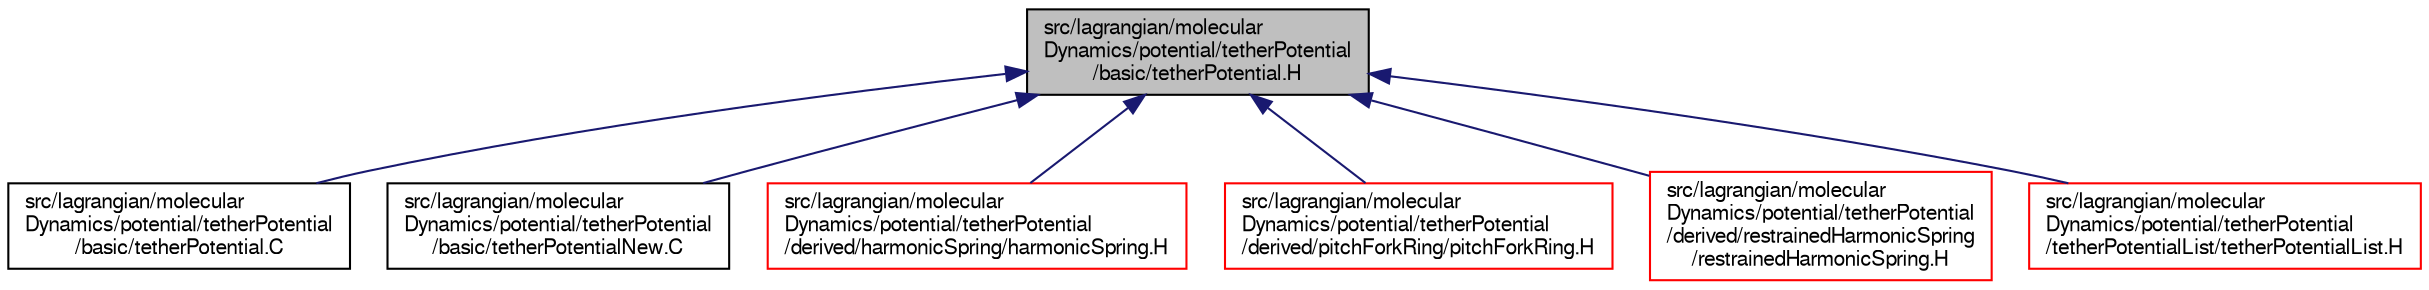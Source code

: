 digraph "src/lagrangian/molecularDynamics/potential/tetherPotential/basic/tetherPotential.H"
{
  bgcolor="transparent";
  edge [fontname="FreeSans",fontsize="10",labelfontname="FreeSans",labelfontsize="10"];
  node [fontname="FreeSans",fontsize="10",shape=record];
  Node93 [label="src/lagrangian/molecular\lDynamics/potential/tetherPotential\l/basic/tetherPotential.H",height=0.2,width=0.4,color="black", fillcolor="grey75", style="filled", fontcolor="black"];
  Node93 -> Node94 [dir="back",color="midnightblue",fontsize="10",style="solid",fontname="FreeSans"];
  Node94 [label="src/lagrangian/molecular\lDynamics/potential/tetherPotential\l/basic/tetherPotential.C",height=0.2,width=0.4,color="black",URL="$a06590.html"];
  Node93 -> Node95 [dir="back",color="midnightblue",fontsize="10",style="solid",fontname="FreeSans"];
  Node95 [label="src/lagrangian/molecular\lDynamics/potential/tetherPotential\l/basic/tetherPotentialNew.C",height=0.2,width=0.4,color="black",URL="$a06596.html"];
  Node93 -> Node96 [dir="back",color="midnightblue",fontsize="10",style="solid",fontname="FreeSans"];
  Node96 [label="src/lagrangian/molecular\lDynamics/potential/tetherPotential\l/derived/harmonicSpring/harmonicSpring.H",height=0.2,width=0.4,color="red",URL="$a06602.html"];
  Node93 -> Node98 [dir="back",color="midnightblue",fontsize="10",style="solid",fontname="FreeSans"];
  Node98 [label="src/lagrangian/molecular\lDynamics/potential/tetherPotential\l/derived/pitchForkRing/pitchForkRing.H",height=0.2,width=0.4,color="red",URL="$a06608.html"];
  Node93 -> Node100 [dir="back",color="midnightblue",fontsize="10",style="solid",fontname="FreeSans"];
  Node100 [label="src/lagrangian/molecular\lDynamics/potential/tetherPotential\l/derived/restrainedHarmonicSpring\l/restrainedHarmonicSpring.H",height=0.2,width=0.4,color="red",URL="$a06614.html"];
  Node93 -> Node102 [dir="back",color="midnightblue",fontsize="10",style="solid",fontname="FreeSans"];
  Node102 [label="src/lagrangian/molecular\lDynamics/potential/tetherPotential\l/tetherPotentialList/tetherPotentialList.H",height=0.2,width=0.4,color="red",URL="$a06620.html"];
}
